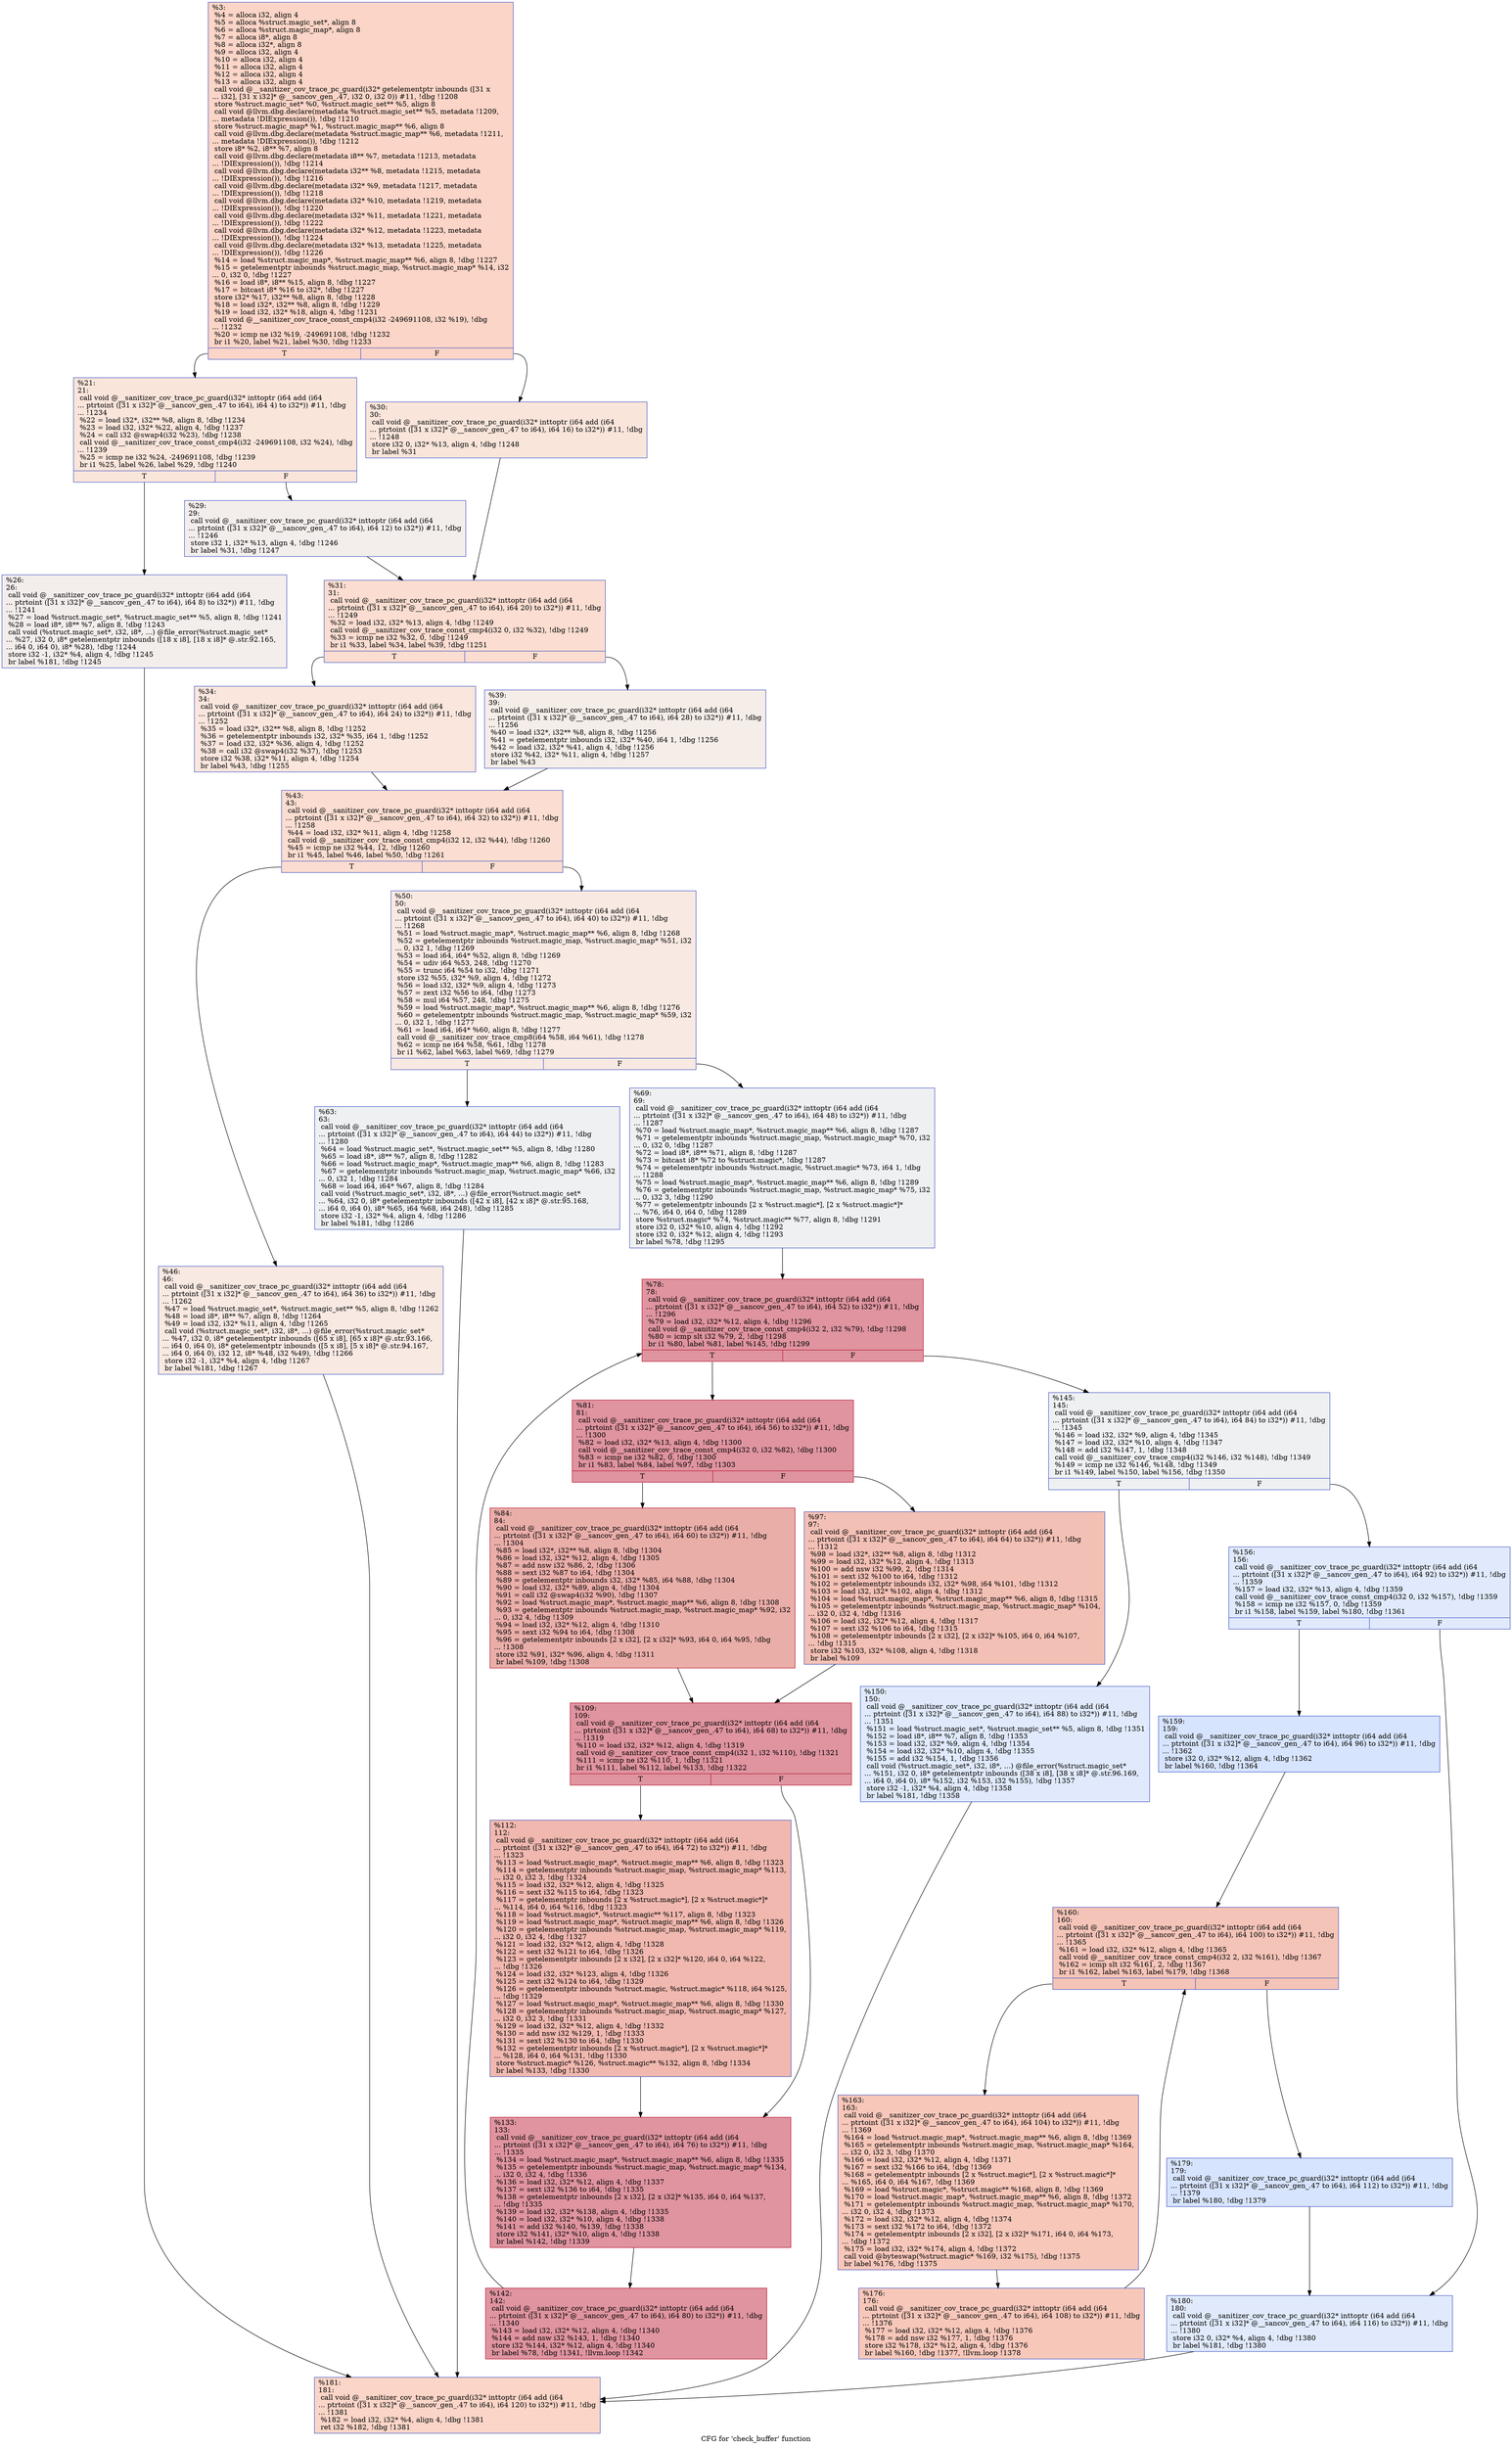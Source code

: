 digraph "CFG for 'check_buffer' function" {
	label="CFG for 'check_buffer' function";

	Node0x555555811930 [shape=record,color="#3d50c3ff", style=filled, fillcolor="#f5a08170",label="{%3:\l  %4 = alloca i32, align 4\l  %5 = alloca %struct.magic_set*, align 8\l  %6 = alloca %struct.magic_map*, align 8\l  %7 = alloca i8*, align 8\l  %8 = alloca i32*, align 8\l  %9 = alloca i32, align 4\l  %10 = alloca i32, align 4\l  %11 = alloca i32, align 4\l  %12 = alloca i32, align 4\l  %13 = alloca i32, align 4\l  call void @__sanitizer_cov_trace_pc_guard(i32* getelementptr inbounds ([31 x\l... i32], [31 x i32]* @__sancov_gen_.47, i32 0, i32 0)) #11, !dbg !1208\l  store %struct.magic_set* %0, %struct.magic_set** %5, align 8\l  call void @llvm.dbg.declare(metadata %struct.magic_set** %5, metadata !1209,\l... metadata !DIExpression()), !dbg !1210\l  store %struct.magic_map* %1, %struct.magic_map** %6, align 8\l  call void @llvm.dbg.declare(metadata %struct.magic_map** %6, metadata !1211,\l... metadata !DIExpression()), !dbg !1212\l  store i8* %2, i8** %7, align 8\l  call void @llvm.dbg.declare(metadata i8** %7, metadata !1213, metadata\l... !DIExpression()), !dbg !1214\l  call void @llvm.dbg.declare(metadata i32** %8, metadata !1215, metadata\l... !DIExpression()), !dbg !1216\l  call void @llvm.dbg.declare(metadata i32* %9, metadata !1217, metadata\l... !DIExpression()), !dbg !1218\l  call void @llvm.dbg.declare(metadata i32* %10, metadata !1219, metadata\l... !DIExpression()), !dbg !1220\l  call void @llvm.dbg.declare(metadata i32* %11, metadata !1221, metadata\l... !DIExpression()), !dbg !1222\l  call void @llvm.dbg.declare(metadata i32* %12, metadata !1223, metadata\l... !DIExpression()), !dbg !1224\l  call void @llvm.dbg.declare(metadata i32* %13, metadata !1225, metadata\l... !DIExpression()), !dbg !1226\l  %14 = load %struct.magic_map*, %struct.magic_map** %6, align 8, !dbg !1227\l  %15 = getelementptr inbounds %struct.magic_map, %struct.magic_map* %14, i32\l... 0, i32 0, !dbg !1227\l  %16 = load i8*, i8** %15, align 8, !dbg !1227\l  %17 = bitcast i8* %16 to i32*, !dbg !1227\l  store i32* %17, i32** %8, align 8, !dbg !1228\l  %18 = load i32*, i32** %8, align 8, !dbg !1229\l  %19 = load i32, i32* %18, align 4, !dbg !1231\l  call void @__sanitizer_cov_trace_const_cmp4(i32 -249691108, i32 %19), !dbg\l... !1232\l  %20 = icmp ne i32 %19, -249691108, !dbg !1232\l  br i1 %20, label %21, label %30, !dbg !1233\l|{<s0>T|<s1>F}}"];
	Node0x555555811930:s0 -> Node0x555555811b00;
	Node0x555555811930:s1 -> Node0x555555811bf0;
	Node0x555555811b00 [shape=record,color="#3d50c3ff", style=filled, fillcolor="#f4c5ad70",label="{%21:\l21:                                               \l  call void @__sanitizer_cov_trace_pc_guard(i32* inttoptr (i64 add (i64\l... ptrtoint ([31 x i32]* @__sancov_gen_.47 to i64), i64 4) to i32*)) #11, !dbg\l... !1234\l  %22 = load i32*, i32** %8, align 8, !dbg !1234\l  %23 = load i32, i32* %22, align 4, !dbg !1237\l  %24 = call i32 @swap4(i32 %23), !dbg !1238\l  call void @__sanitizer_cov_trace_const_cmp4(i32 -249691108, i32 %24), !dbg\l... !1239\l  %25 = icmp ne i32 %24, -249691108, !dbg !1239\l  br i1 %25, label %26, label %29, !dbg !1240\l|{<s0>T|<s1>F}}"];
	Node0x555555811b00:s0 -> Node0x555555811b50;
	Node0x555555811b00:s1 -> Node0x555555811ba0;
	Node0x555555811b50 [shape=record,color="#3d50c3ff", style=filled, fillcolor="#e3d9d370",label="{%26:\l26:                                               \l  call void @__sanitizer_cov_trace_pc_guard(i32* inttoptr (i64 add (i64\l... ptrtoint ([31 x i32]* @__sancov_gen_.47 to i64), i64 8) to i32*)) #11, !dbg\l... !1241\l  %27 = load %struct.magic_set*, %struct.magic_set** %5, align 8, !dbg !1241\l  %28 = load i8*, i8** %7, align 8, !dbg !1243\l  call void (%struct.magic_set*, i32, i8*, ...) @file_error(%struct.magic_set*\l... %27, i32 0, i8* getelementptr inbounds ([18 x i8], [18 x i8]* @.str.92.165,\l... i64 0, i64 0), i8* %28), !dbg !1244\l  store i32 -1, i32* %4, align 4, !dbg !1245\l  br label %181, !dbg !1245\l}"];
	Node0x555555811b50 -> Node0x555555812410;
	Node0x555555811ba0 [shape=record,color="#3d50c3ff", style=filled, fillcolor="#e3d9d370",label="{%29:\l29:                                               \l  call void @__sanitizer_cov_trace_pc_guard(i32* inttoptr (i64 add (i64\l... ptrtoint ([31 x i32]* @__sancov_gen_.47 to i64), i64 12) to i32*)) #11, !dbg\l... !1246\l  store i32 1, i32* %13, align 4, !dbg !1246\l  br label %31, !dbg !1247\l}"];
	Node0x555555811ba0 -> Node0x555555811c40;
	Node0x555555811bf0 [shape=record,color="#3d50c3ff", style=filled, fillcolor="#f4c5ad70",label="{%30:\l30:                                               \l  call void @__sanitizer_cov_trace_pc_guard(i32* inttoptr (i64 add (i64\l... ptrtoint ([31 x i32]* @__sancov_gen_.47 to i64), i64 16) to i32*)) #11, !dbg\l... !1248\l  store i32 0, i32* %13, align 4, !dbg !1248\l  br label %31\l}"];
	Node0x555555811bf0 -> Node0x555555811c40;
	Node0x555555811c40 [shape=record,color="#3d50c3ff", style=filled, fillcolor="#f7b39670",label="{%31:\l31:                                               \l  call void @__sanitizer_cov_trace_pc_guard(i32* inttoptr (i64 add (i64\l... ptrtoint ([31 x i32]* @__sancov_gen_.47 to i64), i64 20) to i32*)) #11, !dbg\l... !1249\l  %32 = load i32, i32* %13, align 4, !dbg !1249\l  call void @__sanitizer_cov_trace_const_cmp4(i32 0, i32 %32), !dbg !1249\l  %33 = icmp ne i32 %32, 0, !dbg !1249\l  br i1 %33, label %34, label %39, !dbg !1251\l|{<s0>T|<s1>F}}"];
	Node0x555555811c40:s0 -> Node0x555555811c90;
	Node0x555555811c40:s1 -> Node0x555555811ce0;
	Node0x555555811c90 [shape=record,color="#3d50c3ff", style=filled, fillcolor="#f3c7b170",label="{%34:\l34:                                               \l  call void @__sanitizer_cov_trace_pc_guard(i32* inttoptr (i64 add (i64\l... ptrtoint ([31 x i32]* @__sancov_gen_.47 to i64), i64 24) to i32*)) #11, !dbg\l... !1252\l  %35 = load i32*, i32** %8, align 8, !dbg !1252\l  %36 = getelementptr inbounds i32, i32* %35, i64 1, !dbg !1252\l  %37 = load i32, i32* %36, align 4, !dbg !1252\l  %38 = call i32 @swap4(i32 %37), !dbg !1253\l  store i32 %38, i32* %11, align 4, !dbg !1254\l  br label %43, !dbg !1255\l}"];
	Node0x555555811c90 -> Node0x555555811d30;
	Node0x555555811ce0 [shape=record,color="#3d50c3ff", style=filled, fillcolor="#e8d6cc70",label="{%39:\l39:                                               \l  call void @__sanitizer_cov_trace_pc_guard(i32* inttoptr (i64 add (i64\l... ptrtoint ([31 x i32]* @__sancov_gen_.47 to i64), i64 28) to i32*)) #11, !dbg\l... !1256\l  %40 = load i32*, i32** %8, align 8, !dbg !1256\l  %41 = getelementptr inbounds i32, i32* %40, i64 1, !dbg !1256\l  %42 = load i32, i32* %41, align 4, !dbg !1256\l  store i32 %42, i32* %11, align 4, !dbg !1257\l  br label %43\l}"];
	Node0x555555811ce0 -> Node0x555555811d30;
	Node0x555555811d30 [shape=record,color="#3d50c3ff", style=filled, fillcolor="#f7b39670",label="{%43:\l43:                                               \l  call void @__sanitizer_cov_trace_pc_guard(i32* inttoptr (i64 add (i64\l... ptrtoint ([31 x i32]* @__sancov_gen_.47 to i64), i64 32) to i32*)) #11, !dbg\l... !1258\l  %44 = load i32, i32* %11, align 4, !dbg !1258\l  call void @__sanitizer_cov_trace_const_cmp4(i32 12, i32 %44), !dbg !1260\l  %45 = icmp ne i32 %44, 12, !dbg !1260\l  br i1 %45, label %46, label %50, !dbg !1261\l|{<s0>T|<s1>F}}"];
	Node0x555555811d30:s0 -> Node0x555555811d80;
	Node0x555555811d30:s1 -> Node0x555555811dd0;
	Node0x555555811d80 [shape=record,color="#3d50c3ff", style=filled, fillcolor="#efcebd70",label="{%46:\l46:                                               \l  call void @__sanitizer_cov_trace_pc_guard(i32* inttoptr (i64 add (i64\l... ptrtoint ([31 x i32]* @__sancov_gen_.47 to i64), i64 36) to i32*)) #11, !dbg\l... !1262\l  %47 = load %struct.magic_set*, %struct.magic_set** %5, align 8, !dbg !1262\l  %48 = load i8*, i8** %7, align 8, !dbg !1264\l  %49 = load i32, i32* %11, align 4, !dbg !1265\l  call void (%struct.magic_set*, i32, i8*, ...) @file_error(%struct.magic_set*\l... %47, i32 0, i8* getelementptr inbounds ([65 x i8], [65 x i8]* @.str.93.166,\l... i64 0, i64 0), i8* getelementptr inbounds ([5 x i8], [5 x i8]* @.str.94.167,\l... i64 0, i64 0), i32 12, i8* %48, i32 %49), !dbg !1266\l  store i32 -1, i32* %4, align 4, !dbg !1267\l  br label %181, !dbg !1267\l}"];
	Node0x555555811d80 -> Node0x555555812410;
	Node0x555555811dd0 [shape=record,color="#3d50c3ff", style=filled, fillcolor="#efcebd70",label="{%50:\l50:                                               \l  call void @__sanitizer_cov_trace_pc_guard(i32* inttoptr (i64 add (i64\l... ptrtoint ([31 x i32]* @__sancov_gen_.47 to i64), i64 40) to i32*)) #11, !dbg\l... !1268\l  %51 = load %struct.magic_map*, %struct.magic_map** %6, align 8, !dbg !1268\l  %52 = getelementptr inbounds %struct.magic_map, %struct.magic_map* %51, i32\l... 0, i32 1, !dbg !1269\l  %53 = load i64, i64* %52, align 8, !dbg !1269\l  %54 = udiv i64 %53, 248, !dbg !1270\l  %55 = trunc i64 %54 to i32, !dbg !1271\l  store i32 %55, i32* %9, align 4, !dbg !1272\l  %56 = load i32, i32* %9, align 4, !dbg !1273\l  %57 = zext i32 %56 to i64, !dbg !1273\l  %58 = mul i64 %57, 248, !dbg !1275\l  %59 = load %struct.magic_map*, %struct.magic_map** %6, align 8, !dbg !1276\l  %60 = getelementptr inbounds %struct.magic_map, %struct.magic_map* %59, i32\l... 0, i32 1, !dbg !1277\l  %61 = load i64, i64* %60, align 8, !dbg !1277\l  call void @__sanitizer_cov_trace_cmp8(i64 %58, i64 %61), !dbg !1278\l  %62 = icmp ne i64 %58, %61, !dbg !1278\l  br i1 %62, label %63, label %69, !dbg !1279\l|{<s0>T|<s1>F}}"];
	Node0x555555811dd0:s0 -> Node0x555555811e20;
	Node0x555555811dd0:s1 -> Node0x555555811e70;
	Node0x555555811e20 [shape=record,color="#3d50c3ff", style=filled, fillcolor="#d9dce170",label="{%63:\l63:                                               \l  call void @__sanitizer_cov_trace_pc_guard(i32* inttoptr (i64 add (i64\l... ptrtoint ([31 x i32]* @__sancov_gen_.47 to i64), i64 44) to i32*)) #11, !dbg\l... !1280\l  %64 = load %struct.magic_set*, %struct.magic_set** %5, align 8, !dbg !1280\l  %65 = load i8*, i8** %7, align 8, !dbg !1282\l  %66 = load %struct.magic_map*, %struct.magic_map** %6, align 8, !dbg !1283\l  %67 = getelementptr inbounds %struct.magic_map, %struct.magic_map* %66, i32\l... 0, i32 1, !dbg !1284\l  %68 = load i64, i64* %67, align 8, !dbg !1284\l  call void (%struct.magic_set*, i32, i8*, ...) @file_error(%struct.magic_set*\l... %64, i32 0, i8* getelementptr inbounds ([42 x i8], [42 x i8]* @.str.95.168,\l... i64 0, i64 0), i8* %65, i64 %68, i64 248), !dbg !1285\l  store i32 -1, i32* %4, align 4, !dbg !1286\l  br label %181, !dbg !1286\l}"];
	Node0x555555811e20 -> Node0x555555812410;
	Node0x555555811e70 [shape=record,color="#3d50c3ff", style=filled, fillcolor="#d9dce170",label="{%69:\l69:                                               \l  call void @__sanitizer_cov_trace_pc_guard(i32* inttoptr (i64 add (i64\l... ptrtoint ([31 x i32]* @__sancov_gen_.47 to i64), i64 48) to i32*)) #11, !dbg\l... !1287\l  %70 = load %struct.magic_map*, %struct.magic_map** %6, align 8, !dbg !1287\l  %71 = getelementptr inbounds %struct.magic_map, %struct.magic_map* %70, i32\l... 0, i32 0, !dbg !1287\l  %72 = load i8*, i8** %71, align 8, !dbg !1287\l  %73 = bitcast i8* %72 to %struct.magic*, !dbg !1287\l  %74 = getelementptr inbounds %struct.magic, %struct.magic* %73, i64 1, !dbg\l... !1288\l  %75 = load %struct.magic_map*, %struct.magic_map** %6, align 8, !dbg !1289\l  %76 = getelementptr inbounds %struct.magic_map, %struct.magic_map* %75, i32\l... 0, i32 3, !dbg !1290\l  %77 = getelementptr inbounds [2 x %struct.magic*], [2 x %struct.magic*]*\l... %76, i64 0, i64 0, !dbg !1289\l  store %struct.magic* %74, %struct.magic** %77, align 8, !dbg !1291\l  store i32 0, i32* %10, align 4, !dbg !1292\l  store i32 0, i32* %12, align 4, !dbg !1293\l  br label %78, !dbg !1295\l}"];
	Node0x555555811e70 -> Node0x555555811ec0;
	Node0x555555811ec0 [shape=record,color="#b70d28ff", style=filled, fillcolor="#b70d2870",label="{%78:\l78:                                               \l  call void @__sanitizer_cov_trace_pc_guard(i32* inttoptr (i64 add (i64\l... ptrtoint ([31 x i32]* @__sancov_gen_.47 to i64), i64 52) to i32*)) #11, !dbg\l... !1296\l  %79 = load i32, i32* %12, align 4, !dbg !1296\l  call void @__sanitizer_cov_trace_const_cmp4(i32 2, i32 %79), !dbg !1298\l  %80 = icmp slt i32 %79, 2, !dbg !1298\l  br i1 %80, label %81, label %145, !dbg !1299\l|{<s0>T|<s1>F}}"];
	Node0x555555811ec0:s0 -> Node0x555555811f10;
	Node0x555555811ec0:s1 -> Node0x555555812140;
	Node0x555555811f10 [shape=record,color="#b70d28ff", style=filled, fillcolor="#b70d2870",label="{%81:\l81:                                               \l  call void @__sanitizer_cov_trace_pc_guard(i32* inttoptr (i64 add (i64\l... ptrtoint ([31 x i32]* @__sancov_gen_.47 to i64), i64 56) to i32*)) #11, !dbg\l... !1300\l  %82 = load i32, i32* %13, align 4, !dbg !1300\l  call void @__sanitizer_cov_trace_const_cmp4(i32 0, i32 %82), !dbg !1300\l  %83 = icmp ne i32 %82, 0, !dbg !1300\l  br i1 %83, label %84, label %97, !dbg !1303\l|{<s0>T|<s1>F}}"];
	Node0x555555811f10:s0 -> Node0x555555811f60;
	Node0x555555811f10:s1 -> Node0x555555811fb0;
	Node0x555555811f60 [shape=record,color="#b70d28ff", style=filled, fillcolor="#d0473d70",label="{%84:\l84:                                               \l  call void @__sanitizer_cov_trace_pc_guard(i32* inttoptr (i64 add (i64\l... ptrtoint ([31 x i32]* @__sancov_gen_.47 to i64), i64 60) to i32*)) #11, !dbg\l... !1304\l  %85 = load i32*, i32** %8, align 8, !dbg !1304\l  %86 = load i32, i32* %12, align 4, !dbg !1305\l  %87 = add nsw i32 %86, 2, !dbg !1306\l  %88 = sext i32 %87 to i64, !dbg !1304\l  %89 = getelementptr inbounds i32, i32* %85, i64 %88, !dbg !1304\l  %90 = load i32, i32* %89, align 4, !dbg !1304\l  %91 = call i32 @swap4(i32 %90), !dbg !1307\l  %92 = load %struct.magic_map*, %struct.magic_map** %6, align 8, !dbg !1308\l  %93 = getelementptr inbounds %struct.magic_map, %struct.magic_map* %92, i32\l... 0, i32 4, !dbg !1309\l  %94 = load i32, i32* %12, align 4, !dbg !1310\l  %95 = sext i32 %94 to i64, !dbg !1308\l  %96 = getelementptr inbounds [2 x i32], [2 x i32]* %93, i64 0, i64 %95, !dbg\l... !1308\l  store i32 %91, i32* %96, align 4, !dbg !1311\l  br label %109, !dbg !1308\l}"];
	Node0x555555811f60 -> Node0x555555812000;
	Node0x555555811fb0 [shape=record,color="#3d50c3ff", style=filled, fillcolor="#e5705870",label="{%97:\l97:                                               \l  call void @__sanitizer_cov_trace_pc_guard(i32* inttoptr (i64 add (i64\l... ptrtoint ([31 x i32]* @__sancov_gen_.47 to i64), i64 64) to i32*)) #11, !dbg\l... !1312\l  %98 = load i32*, i32** %8, align 8, !dbg !1312\l  %99 = load i32, i32* %12, align 4, !dbg !1313\l  %100 = add nsw i32 %99, 2, !dbg !1314\l  %101 = sext i32 %100 to i64, !dbg !1312\l  %102 = getelementptr inbounds i32, i32* %98, i64 %101, !dbg !1312\l  %103 = load i32, i32* %102, align 4, !dbg !1312\l  %104 = load %struct.magic_map*, %struct.magic_map** %6, align 8, !dbg !1315\l  %105 = getelementptr inbounds %struct.magic_map, %struct.magic_map* %104,\l... i32 0, i32 4, !dbg !1316\l  %106 = load i32, i32* %12, align 4, !dbg !1317\l  %107 = sext i32 %106 to i64, !dbg !1315\l  %108 = getelementptr inbounds [2 x i32], [2 x i32]* %105, i64 0, i64 %107,\l... !dbg !1315\l  store i32 %103, i32* %108, align 4, !dbg !1318\l  br label %109\l}"];
	Node0x555555811fb0 -> Node0x555555812000;
	Node0x555555812000 [shape=record,color="#b70d28ff", style=filled, fillcolor="#b70d2870",label="{%109:\l109:                                              \l  call void @__sanitizer_cov_trace_pc_guard(i32* inttoptr (i64 add (i64\l... ptrtoint ([31 x i32]* @__sancov_gen_.47 to i64), i64 68) to i32*)) #11, !dbg\l... !1319\l  %110 = load i32, i32* %12, align 4, !dbg !1319\l  call void @__sanitizer_cov_trace_const_cmp4(i32 1, i32 %110), !dbg !1321\l  %111 = icmp ne i32 %110, 1, !dbg !1321\l  br i1 %111, label %112, label %133, !dbg !1322\l|{<s0>T|<s1>F}}"];
	Node0x555555812000:s0 -> Node0x555555812050;
	Node0x555555812000:s1 -> Node0x5555558120a0;
	Node0x555555812050 [shape=record,color="#3d50c3ff", style=filled, fillcolor="#dc5d4a70",label="{%112:\l112:                                              \l  call void @__sanitizer_cov_trace_pc_guard(i32* inttoptr (i64 add (i64\l... ptrtoint ([31 x i32]* @__sancov_gen_.47 to i64), i64 72) to i32*)) #11, !dbg\l... !1323\l  %113 = load %struct.magic_map*, %struct.magic_map** %6, align 8, !dbg !1323\l  %114 = getelementptr inbounds %struct.magic_map, %struct.magic_map* %113,\l... i32 0, i32 3, !dbg !1324\l  %115 = load i32, i32* %12, align 4, !dbg !1325\l  %116 = sext i32 %115 to i64, !dbg !1323\l  %117 = getelementptr inbounds [2 x %struct.magic*], [2 x %struct.magic*]*\l... %114, i64 0, i64 %116, !dbg !1323\l  %118 = load %struct.magic*, %struct.magic** %117, align 8, !dbg !1323\l  %119 = load %struct.magic_map*, %struct.magic_map** %6, align 8, !dbg !1326\l  %120 = getelementptr inbounds %struct.magic_map, %struct.magic_map* %119,\l... i32 0, i32 4, !dbg !1327\l  %121 = load i32, i32* %12, align 4, !dbg !1328\l  %122 = sext i32 %121 to i64, !dbg !1326\l  %123 = getelementptr inbounds [2 x i32], [2 x i32]* %120, i64 0, i64 %122,\l... !dbg !1326\l  %124 = load i32, i32* %123, align 4, !dbg !1326\l  %125 = zext i32 %124 to i64, !dbg !1329\l  %126 = getelementptr inbounds %struct.magic, %struct.magic* %118, i64 %125,\l... !dbg !1329\l  %127 = load %struct.magic_map*, %struct.magic_map** %6, align 8, !dbg !1330\l  %128 = getelementptr inbounds %struct.magic_map, %struct.magic_map* %127,\l... i32 0, i32 3, !dbg !1331\l  %129 = load i32, i32* %12, align 4, !dbg !1332\l  %130 = add nsw i32 %129, 1, !dbg !1333\l  %131 = sext i32 %130 to i64, !dbg !1330\l  %132 = getelementptr inbounds [2 x %struct.magic*], [2 x %struct.magic*]*\l... %128, i64 0, i64 %131, !dbg !1330\l  store %struct.magic* %126, %struct.magic** %132, align 8, !dbg !1334\l  br label %133, !dbg !1330\l}"];
	Node0x555555812050 -> Node0x5555558120a0;
	Node0x5555558120a0 [shape=record,color="#b70d28ff", style=filled, fillcolor="#b70d2870",label="{%133:\l133:                                              \l  call void @__sanitizer_cov_trace_pc_guard(i32* inttoptr (i64 add (i64\l... ptrtoint ([31 x i32]* @__sancov_gen_.47 to i64), i64 76) to i32*)) #11, !dbg\l... !1335\l  %134 = load %struct.magic_map*, %struct.magic_map** %6, align 8, !dbg !1335\l  %135 = getelementptr inbounds %struct.magic_map, %struct.magic_map* %134,\l... i32 0, i32 4, !dbg !1336\l  %136 = load i32, i32* %12, align 4, !dbg !1337\l  %137 = sext i32 %136 to i64, !dbg !1335\l  %138 = getelementptr inbounds [2 x i32], [2 x i32]* %135, i64 0, i64 %137,\l... !dbg !1335\l  %139 = load i32, i32* %138, align 4, !dbg !1335\l  %140 = load i32, i32* %10, align 4, !dbg !1338\l  %141 = add i32 %140, %139, !dbg !1338\l  store i32 %141, i32* %10, align 4, !dbg !1338\l  br label %142, !dbg !1339\l}"];
	Node0x5555558120a0 -> Node0x5555558120f0;
	Node0x5555558120f0 [shape=record,color="#b70d28ff", style=filled, fillcolor="#b70d2870",label="{%142:\l142:                                              \l  call void @__sanitizer_cov_trace_pc_guard(i32* inttoptr (i64 add (i64\l... ptrtoint ([31 x i32]* @__sancov_gen_.47 to i64), i64 80) to i32*)) #11, !dbg\l... !1340\l  %143 = load i32, i32* %12, align 4, !dbg !1340\l  %144 = add nsw i32 %143, 1, !dbg !1340\l  store i32 %144, i32* %12, align 4, !dbg !1340\l  br label %78, !dbg !1341, !llvm.loop !1342\l}"];
	Node0x5555558120f0 -> Node0x555555811ec0;
	Node0x555555812140 [shape=record,color="#3d50c3ff", style=filled, fillcolor="#d9dce170",label="{%145:\l145:                                              \l  call void @__sanitizer_cov_trace_pc_guard(i32* inttoptr (i64 add (i64\l... ptrtoint ([31 x i32]* @__sancov_gen_.47 to i64), i64 84) to i32*)) #11, !dbg\l... !1345\l  %146 = load i32, i32* %9, align 4, !dbg !1345\l  %147 = load i32, i32* %10, align 4, !dbg !1347\l  %148 = add i32 %147, 1, !dbg !1348\l  call void @__sanitizer_cov_trace_cmp4(i32 %146, i32 %148), !dbg !1349\l  %149 = icmp ne i32 %146, %148, !dbg !1349\l  br i1 %149, label %150, label %156, !dbg !1350\l|{<s0>T|<s1>F}}"];
	Node0x555555812140:s0 -> Node0x555555812190;
	Node0x555555812140:s1 -> Node0x5555558121e0;
	Node0x555555812190 [shape=record,color="#3d50c3ff", style=filled, fillcolor="#b9d0f970",label="{%150:\l150:                                              \l  call void @__sanitizer_cov_trace_pc_guard(i32* inttoptr (i64 add (i64\l... ptrtoint ([31 x i32]* @__sancov_gen_.47 to i64), i64 88) to i32*)) #11, !dbg\l... !1351\l  %151 = load %struct.magic_set*, %struct.magic_set** %5, align 8, !dbg !1351\l  %152 = load i8*, i8** %7, align 8, !dbg !1353\l  %153 = load i32, i32* %9, align 4, !dbg !1354\l  %154 = load i32, i32* %10, align 4, !dbg !1355\l  %155 = add i32 %154, 1, !dbg !1356\l  call void (%struct.magic_set*, i32, i8*, ...) @file_error(%struct.magic_set*\l... %151, i32 0, i8* getelementptr inbounds ([38 x i8], [38 x i8]* @.str.96.169,\l... i64 0, i64 0), i8* %152, i32 %153, i32 %155), !dbg !1357\l  store i32 -1, i32* %4, align 4, !dbg !1358\l  br label %181, !dbg !1358\l}"];
	Node0x555555812190 -> Node0x555555812410;
	Node0x5555558121e0 [shape=record,color="#3d50c3ff", style=filled, fillcolor="#b9d0f970",label="{%156:\l156:                                              \l  call void @__sanitizer_cov_trace_pc_guard(i32* inttoptr (i64 add (i64\l... ptrtoint ([31 x i32]* @__sancov_gen_.47 to i64), i64 92) to i32*)) #11, !dbg\l... !1359\l  %157 = load i32, i32* %13, align 4, !dbg !1359\l  call void @__sanitizer_cov_trace_const_cmp4(i32 0, i32 %157), !dbg !1359\l  %158 = icmp ne i32 %157, 0, !dbg !1359\l  br i1 %158, label %159, label %180, !dbg !1361\l|{<s0>T|<s1>F}}"];
	Node0x5555558121e0:s0 -> Node0x555555812230;
	Node0x5555558121e0:s1 -> Node0x5555558123c0;
	Node0x555555812230 [shape=record,color="#3d50c3ff", style=filled, fillcolor="#a5c3fe70",label="{%159:\l159:                                              \l  call void @__sanitizer_cov_trace_pc_guard(i32* inttoptr (i64 add (i64\l... ptrtoint ([31 x i32]* @__sancov_gen_.47 to i64), i64 96) to i32*)) #11, !dbg\l... !1362\l  store i32 0, i32* %12, align 4, !dbg !1362\l  br label %160, !dbg !1364\l}"];
	Node0x555555812230 -> Node0x555555812280;
	Node0x555555812280 [shape=record,color="#3d50c3ff", style=filled, fillcolor="#e97a5f70",label="{%160:\l160:                                              \l  call void @__sanitizer_cov_trace_pc_guard(i32* inttoptr (i64 add (i64\l... ptrtoint ([31 x i32]* @__sancov_gen_.47 to i64), i64 100) to i32*)) #11, !dbg\l... !1365\l  %161 = load i32, i32* %12, align 4, !dbg !1365\l  call void @__sanitizer_cov_trace_const_cmp4(i32 2, i32 %161), !dbg !1367\l  %162 = icmp slt i32 %161, 2, !dbg !1367\l  br i1 %162, label %163, label %179, !dbg !1368\l|{<s0>T|<s1>F}}"];
	Node0x555555812280:s0 -> Node0x5555558122d0;
	Node0x555555812280:s1 -> Node0x555555812370;
	Node0x5555558122d0 [shape=record,color="#3d50c3ff", style=filled, fillcolor="#ec7f6370",label="{%163:\l163:                                              \l  call void @__sanitizer_cov_trace_pc_guard(i32* inttoptr (i64 add (i64\l... ptrtoint ([31 x i32]* @__sancov_gen_.47 to i64), i64 104) to i32*)) #11, !dbg\l... !1369\l  %164 = load %struct.magic_map*, %struct.magic_map** %6, align 8, !dbg !1369\l  %165 = getelementptr inbounds %struct.magic_map, %struct.magic_map* %164,\l... i32 0, i32 3, !dbg !1370\l  %166 = load i32, i32* %12, align 4, !dbg !1371\l  %167 = sext i32 %166 to i64, !dbg !1369\l  %168 = getelementptr inbounds [2 x %struct.magic*], [2 x %struct.magic*]*\l... %165, i64 0, i64 %167, !dbg !1369\l  %169 = load %struct.magic*, %struct.magic** %168, align 8, !dbg !1369\l  %170 = load %struct.magic_map*, %struct.magic_map** %6, align 8, !dbg !1372\l  %171 = getelementptr inbounds %struct.magic_map, %struct.magic_map* %170,\l... i32 0, i32 4, !dbg !1373\l  %172 = load i32, i32* %12, align 4, !dbg !1374\l  %173 = sext i32 %172 to i64, !dbg !1372\l  %174 = getelementptr inbounds [2 x i32], [2 x i32]* %171, i64 0, i64 %173,\l... !dbg !1372\l  %175 = load i32, i32* %174, align 4, !dbg !1372\l  call void @byteswap(%struct.magic* %169, i32 %175), !dbg !1375\l  br label %176, !dbg !1375\l}"];
	Node0x5555558122d0 -> Node0x555555812320;
	Node0x555555812320 [shape=record,color="#3d50c3ff", style=filled, fillcolor="#ec7f6370",label="{%176:\l176:                                              \l  call void @__sanitizer_cov_trace_pc_guard(i32* inttoptr (i64 add (i64\l... ptrtoint ([31 x i32]* @__sancov_gen_.47 to i64), i64 108) to i32*)) #11, !dbg\l... !1376\l  %177 = load i32, i32* %12, align 4, !dbg !1376\l  %178 = add nsw i32 %177, 1, !dbg !1376\l  store i32 %178, i32* %12, align 4, !dbg !1376\l  br label %160, !dbg !1377, !llvm.loop !1378\l}"];
	Node0x555555812320 -> Node0x555555812280;
	Node0x555555812370 [shape=record,color="#3d50c3ff", style=filled, fillcolor="#a5c3fe70",label="{%179:\l179:                                              \l  call void @__sanitizer_cov_trace_pc_guard(i32* inttoptr (i64 add (i64\l... ptrtoint ([31 x i32]* @__sancov_gen_.47 to i64), i64 112) to i32*)) #11, !dbg\l... !1379\l  br label %180, !dbg !1379\l}"];
	Node0x555555812370 -> Node0x5555558123c0;
	Node0x5555558123c0 [shape=record,color="#3d50c3ff", style=filled, fillcolor="#b9d0f970",label="{%180:\l180:                                              \l  call void @__sanitizer_cov_trace_pc_guard(i32* inttoptr (i64 add (i64\l... ptrtoint ([31 x i32]* @__sancov_gen_.47 to i64), i64 116) to i32*)) #11, !dbg\l... !1380\l  store i32 0, i32* %4, align 4, !dbg !1380\l  br label %181, !dbg !1380\l}"];
	Node0x5555558123c0 -> Node0x555555812410;
	Node0x555555812410 [shape=record,color="#3d50c3ff", style=filled, fillcolor="#f5a08170",label="{%181:\l181:                                              \l  call void @__sanitizer_cov_trace_pc_guard(i32* inttoptr (i64 add (i64\l... ptrtoint ([31 x i32]* @__sancov_gen_.47 to i64), i64 120) to i32*)) #11, !dbg\l... !1381\l  %182 = load i32, i32* %4, align 4, !dbg !1381\l  ret i32 %182, !dbg !1381\l}"];
}
